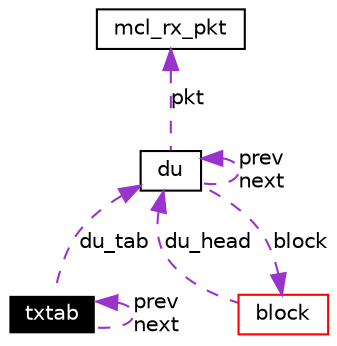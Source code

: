 digraph G
{
  edge [fontname="Helvetica",fontsize=10,labelfontname="Helvetica",labelfontsize=10];
  node [fontname="Helvetica",fontsize=10,shape=record];
  Node1 [label="txtab",height=0.2,width=0.4,color="white", fillcolor="black", style="filled" fontcolor="white"];
  Node2 -> Node1 [dir=back,color="darkorchid3",fontsize=10,style="dashed",label="du_tab",fontname="Helvetica"];
  Node2 [label="du",height=0.2,width=0.4,color="black",URL="$structdu.html"];
  Node2 -> Node2 [dir=back,color="darkorchid3",fontsize=10,style="dashed",label="prev\nnext",fontname="Helvetica"];
  Node3 -> Node2 [dir=back,color="darkorchid3",fontsize=10,style="dashed",label="pkt",fontname="Helvetica"];
  Node3 [label="mcl_rx_pkt",height=0.2,width=0.4,color="black",URL="$classmcl__rx__pkt.html"];
  Node4 -> Node2 [dir=back,color="darkorchid3",fontsize=10,style="dashed",label="block",fontname="Helvetica"];
  Node4 [label="block",height=0.2,width=0.4,color="red",URL="$structblock.html"];
  Node2 -> Node4 [dir=back,color="darkorchid3",fontsize=10,style="dashed",label="du_head",fontname="Helvetica"];
  Node1 -> Node1 [dir=back,color="darkorchid3",fontsize=10,style="dashed",label="prev\nnext",fontname="Helvetica"];
}
